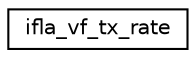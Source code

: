 digraph G
{
  edge [fontname="Helvetica",fontsize="10",labelfontname="Helvetica",labelfontsize="10"];
  node [fontname="Helvetica",fontsize="10",shape=record];
  rankdir="LR";
  Node1 [label="ifla_vf_tx_rate",height=0.2,width=0.4,color="black", fillcolor="white", style="filled",URL="$structifla__vf__tx__rate.html"];
}
